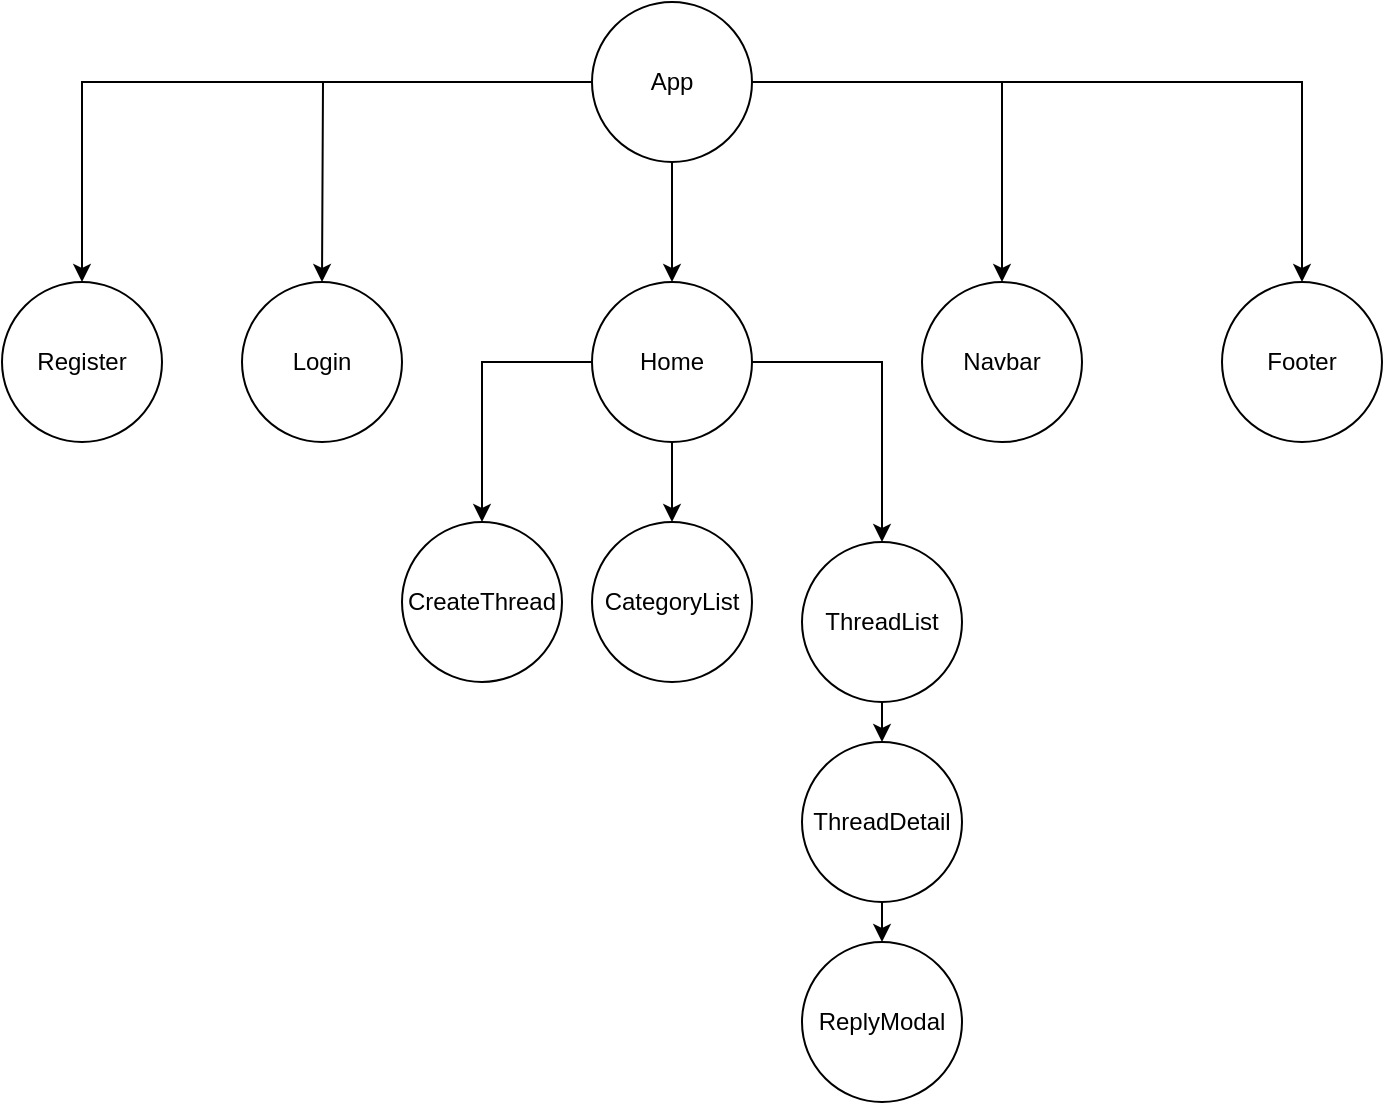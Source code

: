 <mxfile version="26.0.9">
  <diagram name="Page-1" id="eKivp1HzjIRXEIwRp8Rb">
    <mxGraphModel dx="1434" dy="844" grid="1" gridSize="10" guides="1" tooltips="1" connect="1" arrows="1" fold="1" page="1" pageScale="1" pageWidth="850" pageHeight="1100" math="0" shadow="0">
      <root>
        <mxCell id="0" />
        <mxCell id="1" parent="0" />
        <mxCell id="ZHj7rDqXeUMUuxqNqG8W-4" style="edgeStyle=orthogonalEdgeStyle;rounded=0;orthogonalLoop=1;jettySize=auto;html=1;exitX=0.5;exitY=1;exitDx=0;exitDy=0;entryX=0.5;entryY=0;entryDx=0;entryDy=0;" parent="1" source="UAR3ld3Zy0RFql9crc1q-15" target="ZHj7rDqXeUMUuxqNqG8W-3" edge="1">
          <mxGeometry relative="1" as="geometry" />
        </mxCell>
        <mxCell id="ZHj7rDqXeUMUuxqNqG8W-19" style="edgeStyle=orthogonalEdgeStyle;rounded=0;orthogonalLoop=1;jettySize=auto;html=1;exitX=1;exitY=0.5;exitDx=0;exitDy=0;entryX=0.5;entryY=0;entryDx=0;entryDy=0;" parent="1" source="UAR3ld3Zy0RFql9crc1q-15" target="ZHj7rDqXeUMUuxqNqG8W-18" edge="1">
          <mxGeometry relative="1" as="geometry">
            <Array as="points">
              <mxPoint x="590" y="90" />
            </Array>
          </mxGeometry>
        </mxCell>
        <mxCell id="TUs59KcY0UVWzd-qGQxQ-2" style="edgeStyle=orthogonalEdgeStyle;rounded=0;orthogonalLoop=1;jettySize=auto;html=1;exitX=1;exitY=0.5;exitDx=0;exitDy=0;entryX=0.5;entryY=0;entryDx=0;entryDy=0;" parent="1" source="UAR3ld3Zy0RFql9crc1q-15" target="TUs59KcY0UVWzd-qGQxQ-1" edge="1">
          <mxGeometry relative="1" as="geometry">
            <Array as="points">
              <mxPoint x="740" y="90" />
              <mxPoint x="740" y="190" />
            </Array>
          </mxGeometry>
        </mxCell>
        <mxCell id="ZFmncSXNg0faFR6QqAhe-2" style="edgeStyle=orthogonalEdgeStyle;rounded=0;orthogonalLoop=1;jettySize=auto;html=1;exitX=0;exitY=0.5;exitDx=0;exitDy=0;entryX=0.5;entryY=0;entryDx=0;entryDy=0;" edge="1" parent="1" source="UAR3ld3Zy0RFql9crc1q-15">
          <mxGeometry relative="1" as="geometry">
            <mxPoint x="250" y="190" as="targetPoint" />
          </mxGeometry>
        </mxCell>
        <mxCell id="ZFmncSXNg0faFR6QqAhe-5" style="edgeStyle=orthogonalEdgeStyle;rounded=0;orthogonalLoop=1;jettySize=auto;html=1;exitX=0;exitY=0.5;exitDx=0;exitDy=0;entryX=0.5;entryY=0;entryDx=0;entryDy=0;" edge="1" parent="1" source="UAR3ld3Zy0RFql9crc1q-15" target="ZFmncSXNg0faFR6QqAhe-4">
          <mxGeometry relative="1" as="geometry" />
        </mxCell>
        <mxCell id="UAR3ld3Zy0RFql9crc1q-15" value="App" style="ellipse;whiteSpace=wrap;html=1;aspect=fixed;" parent="1" vertex="1">
          <mxGeometry x="385" y="50" width="80" height="80" as="geometry" />
        </mxCell>
        <mxCell id="ZFmncSXNg0faFR6QqAhe-8" style="edgeStyle=orthogonalEdgeStyle;rounded=0;orthogonalLoop=1;jettySize=auto;html=1;exitX=1;exitY=0.5;exitDx=0;exitDy=0;entryX=0.5;entryY=0;entryDx=0;entryDy=0;" edge="1" parent="1" source="ZHj7rDqXeUMUuxqNqG8W-3" target="ZFmncSXNg0faFR6QqAhe-7">
          <mxGeometry relative="1" as="geometry" />
        </mxCell>
        <mxCell id="ZFmncSXNg0faFR6QqAhe-9" style="edgeStyle=orthogonalEdgeStyle;rounded=0;orthogonalLoop=1;jettySize=auto;html=1;exitX=0;exitY=0.5;exitDx=0;exitDy=0;entryX=0.5;entryY=0;entryDx=0;entryDy=0;" edge="1" parent="1" source="ZHj7rDqXeUMUuxqNqG8W-3" target="ZFmncSXNg0faFR6QqAhe-6">
          <mxGeometry relative="1" as="geometry" />
        </mxCell>
        <mxCell id="ZFmncSXNg0faFR6QqAhe-17" style="edgeStyle=orthogonalEdgeStyle;rounded=0;orthogonalLoop=1;jettySize=auto;html=1;exitX=0.5;exitY=1;exitDx=0;exitDy=0;entryX=0.5;entryY=0;entryDx=0;entryDy=0;" edge="1" parent="1" source="ZHj7rDqXeUMUuxqNqG8W-3" target="ZFmncSXNg0faFR6QqAhe-16">
          <mxGeometry relative="1" as="geometry" />
        </mxCell>
        <mxCell id="ZHj7rDqXeUMUuxqNqG8W-3" value="Home" style="ellipse;whiteSpace=wrap;html=1;aspect=fixed;" parent="1" vertex="1">
          <mxGeometry x="385" y="190" width="80" height="80" as="geometry" />
        </mxCell>
        <mxCell id="ZHj7rDqXeUMUuxqNqG8W-18" value="Navbar" style="ellipse;whiteSpace=wrap;html=1;aspect=fixed;" parent="1" vertex="1">
          <mxGeometry x="550" y="190" width="80" height="80" as="geometry" />
        </mxCell>
        <mxCell id="TUs59KcY0UVWzd-qGQxQ-1" value="Footer" style="ellipse;whiteSpace=wrap;html=1;aspect=fixed;" parent="1" vertex="1">
          <mxGeometry x="700" y="190" width="80" height="80" as="geometry" />
        </mxCell>
        <mxCell id="ZFmncSXNg0faFR6QqAhe-3" value="Login" style="ellipse;whiteSpace=wrap;html=1;aspect=fixed;" vertex="1" parent="1">
          <mxGeometry x="210" y="190" width="80" height="80" as="geometry" />
        </mxCell>
        <mxCell id="ZFmncSXNg0faFR6QqAhe-4" value="Register" style="ellipse;whiteSpace=wrap;html=1;aspect=fixed;" vertex="1" parent="1">
          <mxGeometry x="90" y="190" width="80" height="80" as="geometry" />
        </mxCell>
        <mxCell id="ZFmncSXNg0faFR6QqAhe-6" value="CreateThread" style="ellipse;whiteSpace=wrap;html=1;aspect=fixed;" vertex="1" parent="1">
          <mxGeometry x="290" y="310" width="80" height="80" as="geometry" />
        </mxCell>
        <mxCell id="ZFmncSXNg0faFR6QqAhe-11" style="edgeStyle=orthogonalEdgeStyle;rounded=0;orthogonalLoop=1;jettySize=auto;html=1;exitX=0.5;exitY=1;exitDx=0;exitDy=0;entryX=0.5;entryY=0;entryDx=0;entryDy=0;" edge="1" parent="1" source="ZFmncSXNg0faFR6QqAhe-7" target="ZFmncSXNg0faFR6QqAhe-10">
          <mxGeometry relative="1" as="geometry" />
        </mxCell>
        <mxCell id="ZFmncSXNg0faFR6QqAhe-7" value="ThreadList" style="ellipse;whiteSpace=wrap;html=1;aspect=fixed;" vertex="1" parent="1">
          <mxGeometry x="490" y="320" width="80" height="80" as="geometry" />
        </mxCell>
        <mxCell id="ZFmncSXNg0faFR6QqAhe-15" style="edgeStyle=orthogonalEdgeStyle;rounded=0;orthogonalLoop=1;jettySize=auto;html=1;exitX=0.5;exitY=1;exitDx=0;exitDy=0;entryX=0.5;entryY=0;entryDx=0;entryDy=0;" edge="1" parent="1" source="ZFmncSXNg0faFR6QqAhe-10" target="ZFmncSXNg0faFR6QqAhe-14">
          <mxGeometry relative="1" as="geometry" />
        </mxCell>
        <mxCell id="ZFmncSXNg0faFR6QqAhe-10" value="ThreadDetail" style="ellipse;whiteSpace=wrap;html=1;aspect=fixed;" vertex="1" parent="1">
          <mxGeometry x="490" y="420" width="80" height="80" as="geometry" />
        </mxCell>
        <mxCell id="ZFmncSXNg0faFR6QqAhe-14" value="ReplyModal" style="ellipse;whiteSpace=wrap;html=1;aspect=fixed;" vertex="1" parent="1">
          <mxGeometry x="490" y="520" width="80" height="80" as="geometry" />
        </mxCell>
        <mxCell id="ZFmncSXNg0faFR6QqAhe-16" value="CategoryList" style="ellipse;whiteSpace=wrap;html=1;aspect=fixed;" vertex="1" parent="1">
          <mxGeometry x="385" y="310" width="80" height="80" as="geometry" />
        </mxCell>
      </root>
    </mxGraphModel>
  </diagram>
</mxfile>
